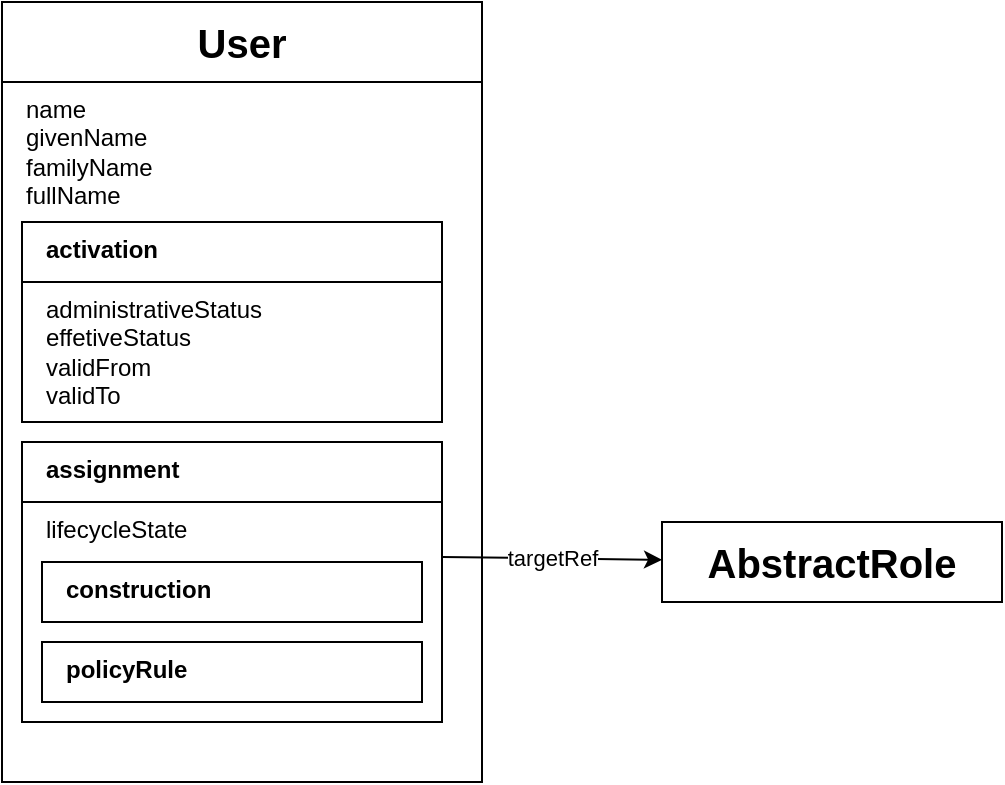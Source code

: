 <mxfile version="14.4.3" type="device"><diagram id="7yFqduige3I4B0h2eR85" name="Page-1"><mxGraphModel dx="1102" dy="853" grid="1" gridSize="10" guides="1" tooltips="1" connect="1" arrows="1" fold="1" page="1" pageScale="1" pageWidth="827" pageHeight="1169" math="0" shadow="0"><root><mxCell id="0"/><mxCell id="1" parent="0"/><mxCell id="s6BBg2OEh2IwhhpC5-JZ-1" value="name&lt;br&gt;givenName&lt;br&gt;familyName&lt;br&gt;fullName&lt;br&gt;" style="rounded=0;whiteSpace=wrap;html=1;align=left;verticalAlign=top;spacingLeft=10;" vertex="1" parent="1"><mxGeometry x="40" y="80" width="240" height="350" as="geometry"/></mxCell><mxCell id="s6BBg2OEh2IwhhpC5-JZ-2" value="&lt;b&gt;&lt;font style=&quot;font-size: 20px&quot;&gt;User&lt;/font&gt;&lt;/b&gt;" style="rounded=0;whiteSpace=wrap;html=1;" vertex="1" parent="1"><mxGeometry x="40" y="40" width="240" height="40" as="geometry"/></mxCell><mxCell id="s6BBg2OEh2IwhhpC5-JZ-3" value="administrativeStatus&lt;br&gt;effetiveStatus&lt;br&gt;validFrom&lt;br&gt;validTo" style="rounded=0;whiteSpace=wrap;html=1;align=left;verticalAlign=top;spacingLeft=10;" vertex="1" parent="1"><mxGeometry x="50" y="180" width="210" height="70" as="geometry"/></mxCell><mxCell id="s6BBg2OEh2IwhhpC5-JZ-4" value="&lt;b&gt;activation&lt;/b&gt;" style="rounded=0;whiteSpace=wrap;html=1;align=left;verticalAlign=top;spacingLeft=10;" vertex="1" parent="1"><mxGeometry x="50" y="150" width="210" height="30" as="geometry"/></mxCell><mxCell id="s6BBg2OEh2IwhhpC5-JZ-5" value="lifecycleState" style="rounded=0;whiteSpace=wrap;html=1;align=left;verticalAlign=top;spacingLeft=10;" vertex="1" parent="1"><mxGeometry x="50" y="290" width="210" height="110" as="geometry"/></mxCell><mxCell id="s6BBg2OEh2IwhhpC5-JZ-6" value="&lt;b&gt;assignment&lt;/b&gt;" style="rounded=0;whiteSpace=wrap;html=1;align=left;verticalAlign=top;spacingLeft=10;" vertex="1" parent="1"><mxGeometry x="50" y="260" width="210" height="30" as="geometry"/></mxCell><mxCell id="s6BBg2OEh2IwhhpC5-JZ-7" value="&lt;b&gt;construction&lt;/b&gt;" style="rounded=0;whiteSpace=wrap;html=1;align=left;verticalAlign=top;spacingLeft=10;" vertex="1" parent="1"><mxGeometry x="60" y="320" width="190" height="30" as="geometry"/></mxCell><mxCell id="s6BBg2OEh2IwhhpC5-JZ-8" value="&lt;b&gt;policyRule&lt;/b&gt;" style="rounded=0;whiteSpace=wrap;html=1;align=left;verticalAlign=top;spacingLeft=10;" vertex="1" parent="1"><mxGeometry x="60" y="360" width="190" height="30" as="geometry"/></mxCell><mxCell id="s6BBg2OEh2IwhhpC5-JZ-9" value="targetRef" style="endArrow=classic;html=1;exitX=1;exitY=0.25;exitDx=0;exitDy=0;" edge="1" parent="1" source="s6BBg2OEh2IwhhpC5-JZ-5" target="s6BBg2OEh2IwhhpC5-JZ-10"><mxGeometry width="50" height="50" relative="1" as="geometry"><mxPoint x="390" y="450" as="sourcePoint"/><mxPoint x="370" y="320" as="targetPoint"/></mxGeometry></mxCell><mxCell id="s6BBg2OEh2IwhhpC5-JZ-10" value="&lt;b&gt;&lt;font style=&quot;font-size: 20px&quot;&gt;AbstractRole&lt;/font&gt;&lt;/b&gt;" style="rounded=0;whiteSpace=wrap;html=1;" vertex="1" parent="1"><mxGeometry x="370" y="300" width="170" height="40" as="geometry"/></mxCell></root></mxGraphModel></diagram></mxfile>